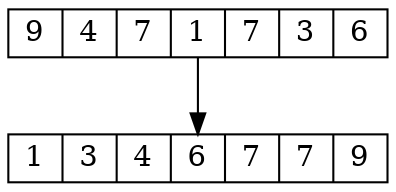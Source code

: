 digraph a {
	node [shape = record, height = .1]
	unsorted [label= " 9 | 4 | 7 | 1 | 7| 3 | 6 " ];
	sorted [label= " 1 | 3 | 4 | 6 | 7 | 7 | 9 " ];

	unsorted -> sorted
}
